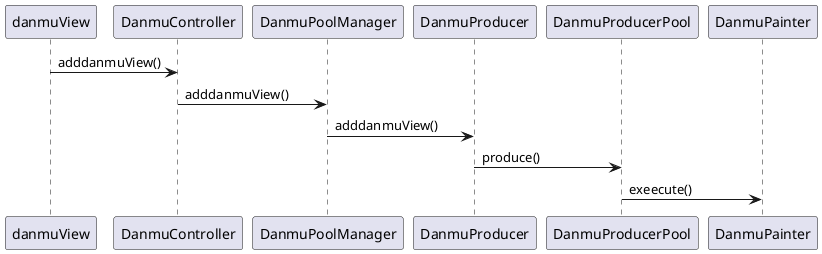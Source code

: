 @startuml
danmuView -> DanmuController: adddanmuView()
DanmuController -> DanmuPoolManager: adddanmuView()
DanmuPoolManager -> DanmuProducer: adddanmuView()
DanmuProducer -> DanmuProducerPool: produce()
DanmuProducerPool -> DanmuPainter: exeecute()


@enduml